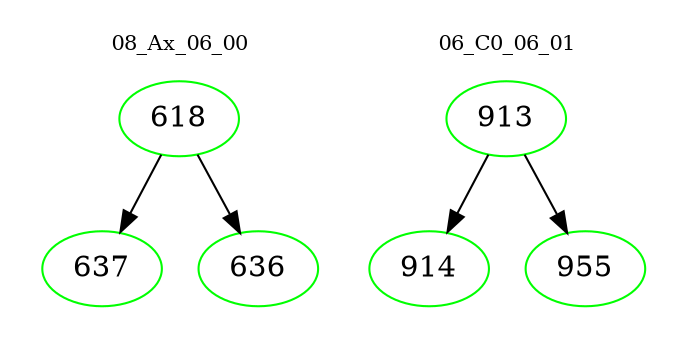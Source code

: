 digraph{
subgraph cluster_0 {
color = white
label = "08_Ax_06_00";
fontsize=10;
T0_618 [label="618", color="green"]
T0_618 -> T0_637 [color="black"]
T0_637 [label="637", color="green"]
T0_618 -> T0_636 [color="black"]
T0_636 [label="636", color="green"]
}
subgraph cluster_1 {
color = white
label = "06_C0_06_01";
fontsize=10;
T1_913 [label="913", color="green"]
T1_913 -> T1_914 [color="black"]
T1_914 [label="914", color="green"]
T1_913 -> T1_955 [color="black"]
T1_955 [label="955", color="green"]
}
}
